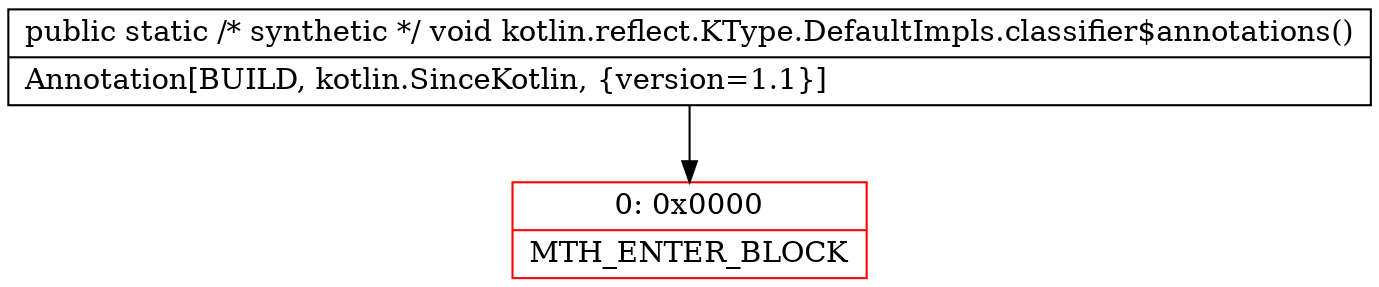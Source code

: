 digraph "CFG forkotlin.reflect.KType.DefaultImpls.classifier$annotations()V" {
subgraph cluster_Region_971347062 {
label = "R(0)";
node [shape=record,color=blue];
}
Node_0 [shape=record,color=red,label="{0\:\ 0x0000|MTH_ENTER_BLOCK\l}"];
MethodNode[shape=record,label="{public static \/* synthetic *\/ void kotlin.reflect.KType.DefaultImpls.classifier$annotations()  | Annotation[BUILD, kotlin.SinceKotlin, \{version=1.1\}]\l}"];
MethodNode -> Node_0;
}

